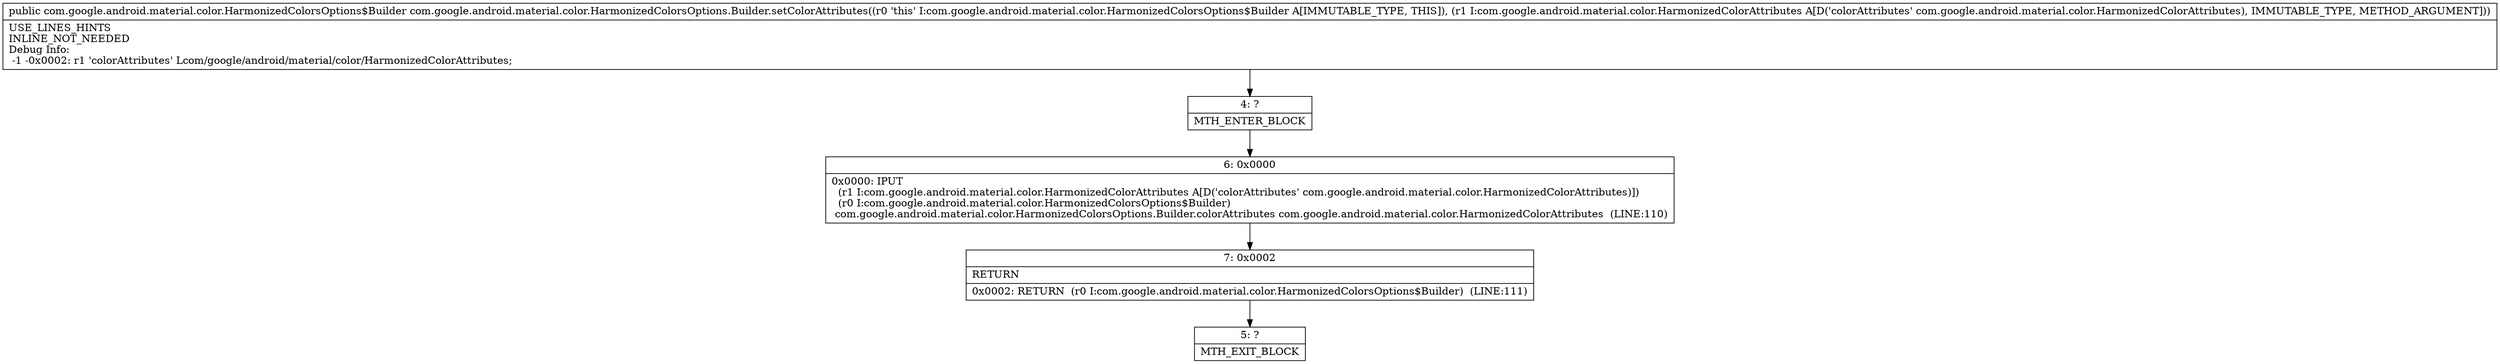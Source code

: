digraph "CFG forcom.google.android.material.color.HarmonizedColorsOptions.Builder.setColorAttributes(Lcom\/google\/android\/material\/color\/HarmonizedColorAttributes;)Lcom\/google\/android\/material\/color\/HarmonizedColorsOptions$Builder;" {
Node_4 [shape=record,label="{4\:\ ?|MTH_ENTER_BLOCK\l}"];
Node_6 [shape=record,label="{6\:\ 0x0000|0x0000: IPUT  \l  (r1 I:com.google.android.material.color.HarmonizedColorAttributes A[D('colorAttributes' com.google.android.material.color.HarmonizedColorAttributes)])\l  (r0 I:com.google.android.material.color.HarmonizedColorsOptions$Builder)\l com.google.android.material.color.HarmonizedColorsOptions.Builder.colorAttributes com.google.android.material.color.HarmonizedColorAttributes  (LINE:110)\l}"];
Node_7 [shape=record,label="{7\:\ 0x0002|RETURN\l|0x0002: RETURN  (r0 I:com.google.android.material.color.HarmonizedColorsOptions$Builder)  (LINE:111)\l}"];
Node_5 [shape=record,label="{5\:\ ?|MTH_EXIT_BLOCK\l}"];
MethodNode[shape=record,label="{public com.google.android.material.color.HarmonizedColorsOptions$Builder com.google.android.material.color.HarmonizedColorsOptions.Builder.setColorAttributes((r0 'this' I:com.google.android.material.color.HarmonizedColorsOptions$Builder A[IMMUTABLE_TYPE, THIS]), (r1 I:com.google.android.material.color.HarmonizedColorAttributes A[D('colorAttributes' com.google.android.material.color.HarmonizedColorAttributes), IMMUTABLE_TYPE, METHOD_ARGUMENT]))  | USE_LINES_HINTS\lINLINE_NOT_NEEDED\lDebug Info:\l  \-1 \-0x0002: r1 'colorAttributes' Lcom\/google\/android\/material\/color\/HarmonizedColorAttributes;\l}"];
MethodNode -> Node_4;Node_4 -> Node_6;
Node_6 -> Node_7;
Node_7 -> Node_5;
}


